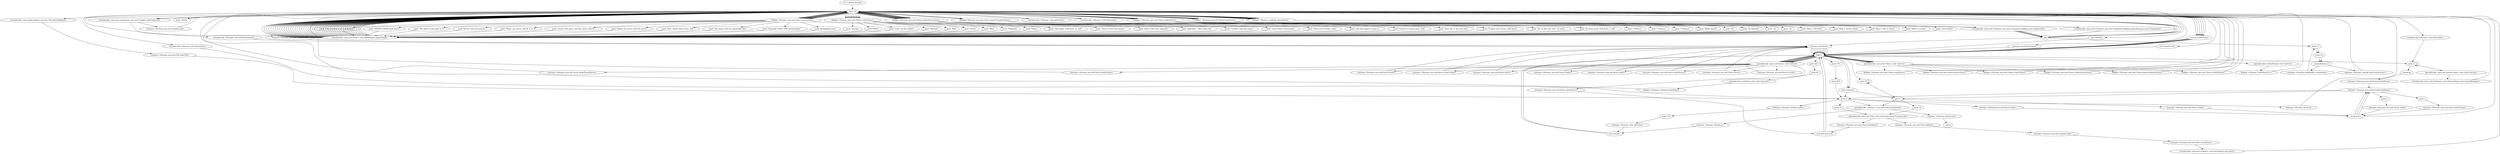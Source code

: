 digraph "" {
    "r0 := @this: Pacman"
    "load.r r0"
    "r0 := @this: Pacman"->"load.r r0";
    "virtualinvoke <java.awt.Component: java.awt.Graphics getGraphics()>"
    "load.r r0"->"virtualinvoke <java.awt.Component: java.awt.Graphics getGraphics()>";
    "staticput <Pacmen: java.awt.Graphics g>"
    "virtualinvoke <java.awt.Component: java.awt.Graphics getGraphics()>"->"staticput <Pacmen: java.awt.Graphics g>";
    "new java.util.Vector"
    "staticput <Pacmen: java.awt.Graphics g>"->"new java.util.Vector";
    "dup1.r"
    "new java.util.Vector"->"dup1.r";
    "specialinvoke <java.util.Vector: void <init>()>"
    "dup1.r"->"specialinvoke <java.util.Vector: void <init>()>";
    "staticput <Pacman: java.util.Vector level1>"
    "specialinvoke <java.util.Vector: void <init>()>"->"staticput <Pacman: java.util.Vector level1>";
    "staticput <Pacman: java.util.Vector level1>"->"new java.util.Vector";
    "new java.util.Vector"->"dup1.r";
    "dup1.r"->"specialinvoke <java.util.Vector: void <init>()>";
    "staticput <Pacman: java.util.Vector level2>"
    "specialinvoke <java.util.Vector: void <init>()>"->"staticput <Pacman: java.util.Vector level2>";
    "staticput <Pacman: java.util.Vector level2>"->"new java.util.Vector";
    "new java.util.Vector"->"dup1.r";
    "dup1.r"->"specialinvoke <java.util.Vector: void <init>()>";
    "staticput <Pacman: java.util.Vector level3>"
    "specialinvoke <java.util.Vector: void <init>()>"->"staticput <Pacman: java.util.Vector level3>";
    "staticput <Pacman: java.util.Vector level3>"->"new java.util.Vector";
    "new java.util.Vector"->"dup1.r";
    "dup1.r"->"specialinvoke <java.util.Vector: void <init>()>";
    "staticput <Pacman: java.util.Vector levelCustom>"
    "specialinvoke <java.util.Vector: void <init>()>"->"staticput <Pacman: java.util.Vector levelCustom>";
    "staticput <Pacman: java.util.Vector levelCustom>"->"new java.util.Vector";
    "new java.util.Vector"->"dup1.r";
    "dup1.r"->"specialinvoke <java.util.Vector: void <init>()>";
    "staticput <Pacman: java.util.Vector sleepThreadVector>"
    "specialinvoke <java.util.Vector: void <init>()>"->"staticput <Pacman: java.util.Vector sleepThreadVector>";
    "staticput <Pacman: java.util.Vector sleepThreadVector>"->"load.r r0";
    "load.r r0"->"virtualinvoke <java.awt.Component: java.awt.Graphics getGraphics()>";
    "staticput <Pacman: java.awt.Graphics gfx>"
    "virtualinvoke <java.awt.Component: java.awt.Graphics getGraphics()>"->"staticput <Pacman: java.awt.Graphics gfx>";
    "staticput <Pacman: java.awt.Graphics gfx>"->"load.r r0";
    "virtualinvoke <Pacman: void initLevel1()>"
    "load.r r0"->"virtualinvoke <Pacman: void initLevel1()>";
    "push 0"
    "virtualinvoke <Pacman: void initLevel1()>"->"push 0";
    "staticput <Pacman: int level>"
    "push 0"->"staticput <Pacman: int level>";
    "staticput <Pacman: int level>"->"load.r r0";
    "new setPanel"
    "load.r r0"->"new setPanel";
    "new setPanel"->"dup1.r";
    "push 425"
    "dup1.r"->"push 425";
    "push 82"
    "push 425"->"push 82";
    "specialinvoke <setPanel: void <init>(int,int)>"
    "push 82"->"specialinvoke <setPanel: void <init>(int,int)>";
    "fieldput <Pacman: setPanel choicePanel>"
    "specialinvoke <setPanel: void <init>(int,int)>"->"fieldput <Pacman: setPanel choicePanel>";
    "fieldput <Pacman: setPanel choicePanel>"->"load.r r0";
    "new java.awt.BorderLayout"
    "load.r r0"->"new java.awt.BorderLayout";
    "new java.awt.BorderLayout"->"dup1.r";
    "push 4"
    "dup1.r"->"push 4";
    "push 4"->"push 4";
    "specialinvoke <java.awt.BorderLayout: void <init>(int,int)>"
    "push 4"->"specialinvoke <java.awt.BorderLayout: void <init>(int,int)>";
    "virtualinvoke <java.awt.Container: void setLayout(java.awt.LayoutManager)>"
    "specialinvoke <java.awt.BorderLayout: void <init>(int,int)>"->"virtualinvoke <java.awt.Container: void setLayout(java.awt.LayoutManager)>";
    "virtualinvoke <java.awt.Container: void setLayout(java.awt.LayoutManager)>"->"load.r r0";
    "push \"South\""
    "load.r r0"->"push \"South\"";
    "push \"South\""->"load.r r0";
    "fieldget <Pacman: setPanel choicePanel>"
    "load.r r0"->"fieldget <Pacman: setPanel choicePanel>";
    "virtualinvoke <java.awt.Container: java.awt.Component add(java.lang.String,java.awt.Component)>"
    "fieldget <Pacman: setPanel choicePanel>"->"virtualinvoke <java.awt.Container: java.awt.Component add(java.lang.String,java.awt.Component)>";
    "pop"
    "virtualinvoke <java.awt.Container: java.awt.Component add(java.lang.String,java.awt.Component)>"->"pop";
    "pop"->"load.r r0";
    "new java.awt.Choice"
    "load.r r0"->"new java.awt.Choice";
    "new java.awt.Choice"->"dup1.r";
    "specialinvoke <java.awt.Choice: void <init>()>"
    "dup1.r"->"specialinvoke <java.awt.Choice: void <init>()>";
    "fieldput <Pacman: java.awt.Choice mapChoice>"
    "specialinvoke <java.awt.Choice: void <init>()>"->"fieldput <Pacman: java.awt.Choice mapChoice>";
    "fieldput <Pacman: java.awt.Choice mapChoice>"->"load.r r0";
    "fieldget <Pacman: java.awt.Choice mapChoice>"
    "load.r r0"->"fieldget <Pacman: java.awt.Choice mapChoice>";
    "push \"Map 1: The Fork\""
    "fieldget <Pacman: java.awt.Choice mapChoice>"->"push \"Map 1: The Fork\"";
    "virtualinvoke <java.awt.Choice: void addItem(java.lang.String)>"
    "push \"Map 1: The Fork\""->"virtualinvoke <java.awt.Choice: void addItem(java.lang.String)>";
    "virtualinvoke <java.awt.Choice: void addItem(java.lang.String)>"->"load.r r0";
    "load.r r0"->"fieldget <Pacman: java.awt.Choice mapChoice>";
    "push \"Map 2: Garden Maze\""
    "fieldget <Pacman: java.awt.Choice mapChoice>"->"push \"Map 2: Garden Maze\"";
    "push \"Map 2: Garden Maze\""->"virtualinvoke <java.awt.Choice: void addItem(java.lang.String)>";
    "virtualinvoke <java.awt.Choice: void addItem(java.lang.String)>"->"load.r r0";
    "load.r r0"->"fieldget <Pacman: java.awt.Choice mapChoice>";
    "push \"Map 3: Ode to Tetris\""
    "fieldget <Pacman: java.awt.Choice mapChoice>"->"push \"Map 3: Ode to Tetris\"";
    "push \"Map 3: Ode to Tetris\""->"virtualinvoke <java.awt.Choice: void addItem(java.lang.String)>";
    "virtualinvoke <java.awt.Choice: void addItem(java.lang.String)>"->"load.r r0";
    "load.r r0"->"fieldget <Pacman: java.awt.Choice mapChoice>";
    "push \"Map 4: Custom\""
    "fieldget <Pacman: java.awt.Choice mapChoice>"->"push \"Map 4: Custom\"";
    "push \"Map 4: Custom\""->"virtualinvoke <java.awt.Choice: void addItem(java.lang.String)>";
    "virtualinvoke <java.awt.Choice: void addItem(java.lang.String)>"->"load.r r0";
    "load.r r0"->"fieldget <Pacman: java.awt.Choice mapChoice>";
    "push \"Level Editor\""
    "fieldget <Pacman: java.awt.Choice mapChoice>"->"push \"Level Editor\"";
    "push \"Level Editor\""->"virtualinvoke <java.awt.Choice: void addItem(java.lang.String)>";
    "virtualinvoke <java.awt.Choice: void addItem(java.lang.String)>"->"load.r r0";
    "load.r r0"->"fieldget <Pacman: setPanel choicePanel>";
    "fieldget <Pacman: setPanel choicePanel>"->"load.r r0";
    "load.r r0"->"fieldget <Pacman: java.awt.Choice mapChoice>";
    "virtualinvoke <java.awt.Container: java.awt.Component add(java.awt.Component)>"
    "fieldget <Pacman: java.awt.Choice mapChoice>"->"virtualinvoke <java.awt.Container: java.awt.Component add(java.awt.Component)>";
    "virtualinvoke <java.awt.Container: java.awt.Component add(java.awt.Component)>"->"pop";
    "pop"->"load.r r0";
    "load.r r0"->"new java.awt.Choice";
    "new java.awt.Choice"->"dup1.r";
    "dup1.r"->"specialinvoke <java.awt.Choice: void <init>()>";
    "fieldput <Pacman: java.awt.Choice instructions>"
    "specialinvoke <java.awt.Choice: void <init>()>"->"fieldput <Pacman: java.awt.Choice instructions>";
    "fieldput <Pacman: java.awt.Choice instructions>"->"load.r r0";
    "fieldget <Pacman: java.awt.Choice instructions>"
    "load.r r0"->"fieldget <Pacman: java.awt.Choice instructions>";
    "push \"INSTRUCTIONS (pull down)\""
    "fieldget <Pacman: java.awt.Choice instructions>"->"push \"INSTRUCTIONS (pull down)\"";
    "push \"INSTRUCTIONS (pull down)\""->"virtualinvoke <java.awt.Choice: void addItem(java.lang.String)>";
    "virtualinvoke <java.awt.Choice: void addItem(java.lang.String)>"->"load.r r0";
    "load.r r0"->"fieldget <Pacman: java.awt.Choice instructions>";
    "push \"The object of the game is to\""
    "fieldget <Pacman: java.awt.Choice instructions>"->"push \"The object of the game is to\"";
    "push \"The object of the game is to\""->"virtualinvoke <java.awt.Choice: void addItem(java.lang.String)>";
    "virtualinvoke <java.awt.Choice: void addItem(java.lang.String)>"->"load.r r0";
    "load.r r0"->"fieldget <Pacman: java.awt.Choice instructions>";
    "push \"kill the other Pac-person.\""
    "fieldget <Pacman: java.awt.Choice instructions>"->"push \"kill the other Pac-person.\"";
    "push \"kill the other Pac-person.\""->"virtualinvoke <java.awt.Choice: void addItem(java.lang.String)>";
    "virtualinvoke <java.awt.Choice: void addItem(java.lang.String)>"->"load.r r0";
    "load.r r0"->"fieldget <Pacman: java.awt.Choice instructions>";
    "push \"Player one moves with W, A, S, D\""
    "fieldget <Pacman: java.awt.Choice instructions>"->"push \"Player one moves with W, A, S, D\"";
    "push \"Player one moves with W, A, S, D\""->"virtualinvoke <java.awt.Choice: void addItem(java.lang.String)>";
    "virtualinvoke <java.awt.Choice: void addItem(java.lang.String)>"->"load.r r0";
    "load.r r0"->"fieldget <Pacman: java.awt.Choice instructions>";
    "push \"shoots with space, and lays mines with B.\""
    "fieldget <Pacman: java.awt.Choice instructions>"->"push \"shoots with space, and lays mines with B.\"";
    "push \"shoots with space, and lays mines with B.\""->"virtualinvoke <java.awt.Choice: void addItem(java.lang.String)>";
    "virtualinvoke <java.awt.Choice: void addItem(java.lang.String)>"->"load.r r0";
    "load.r r0"->"fieldget <Pacman: java.awt.Choice instructions>";
    "push \"Player two moves with the arrow\""
    "fieldget <Pacman: java.awt.Choice instructions>"->"push \"Player two moves with the arrow\"";
    "push \"Player two moves with the arrow\""->"virtualinvoke <java.awt.Choice: void addItem(java.lang.String)>";
    "virtualinvoke <java.awt.Choice: void addItem(java.lang.String)>"->"load.r r0";
    "load.r r0"->"fieldget <Pacman: java.awt.Choice instructions>";
    "push \"keys, shoots with return, and\""
    "fieldget <Pacman: java.awt.Choice instructions>"->"push \"keys, shoots with return, and\"";
    "push \"keys, shoots with return, and\""->"virtualinvoke <java.awt.Choice: void addItem(java.lang.String)>";
    "virtualinvoke <java.awt.Choice: void addItem(java.lang.String)>"->"load.r r0";
    "load.r r0"->"fieldget <Pacman: java.awt.Choice instructions>";
    "push \"lays mines with the apostrophe key.\""
    "fieldget <Pacman: java.awt.Choice instructions>"->"push \"lays mines with the apostrophe key.\"";
    "push \"lays mines with the apostrophe key.\""->"virtualinvoke <java.awt.Choice: void addItem(java.lang.String)>";
    "virtualinvoke <java.awt.Choice: void addItem(java.lang.String)>"->"load.r r0";
    "load.r r0"->"fieldget <Pacman: java.awt.Choice instructions>";
    "push \"Copyright \u00a9 1999 David Kaplan\""
    "fieldget <Pacman: java.awt.Choice instructions>"->"push \"Copyright \u00a9 1999 David Kaplan\"";
    "push \"Copyright \u00a9 1999 David Kaplan\""->"virtualinvoke <java.awt.Choice: void addItem(java.lang.String)>";
    "virtualinvoke <java.awt.Choice: void addItem(java.lang.String)>"->"load.r r0";
    "load.r r0"->"fieldget <Pacman: java.awt.Choice instructions>";
    "push \"davkapl@aol.com\""
    "fieldget <Pacman: java.awt.Choice instructions>"->"push \"davkapl@aol.com\"";
    "push \"davkapl@aol.com\""->"virtualinvoke <java.awt.Choice: void addItem(java.lang.String)>";
    "virtualinvoke <java.awt.Choice: void addItem(java.lang.String)>"->"load.r r0";
    "load.r r0"->"fieldget <Pacman: java.awt.Choice instructions>";
    "push \"http://members.aol.com/davkapl\""
    "fieldget <Pacman: java.awt.Choice instructions>"->"push \"http://members.aol.com/davkapl\"";
    "push \"http://members.aol.com/davkapl\""->"virtualinvoke <java.awt.Choice: void addItem(java.lang.String)>";
    "virtualinvoke <java.awt.Choice: void addItem(java.lang.String)>"->"load.r r0";
    "load.r r0"->"fieldget <Pacman: setPanel choicePanel>";
    "fieldget <Pacman: setPanel choicePanel>"->"load.r r0";
    "load.r r0"->"fieldget <Pacman: java.awt.Choice instructions>";
    "fieldget <Pacman: java.awt.Choice instructions>"->"virtualinvoke <java.awt.Container: java.awt.Component add(java.awt.Component)>";
    "virtualinvoke <java.awt.Container: java.awt.Component add(java.awt.Component)>"->"pop";
    "pop"->"load.r r0";
    "load.r r0"->"new java.awt.Choice";
    "new java.awt.Choice"->"dup1.r";
    "dup1.r"->"specialinvoke <java.awt.Choice: void <init>()>";
    "fieldput <Pacman: java.awt.Choice colorChoice>"
    "specialinvoke <java.awt.Choice: void <init>()>"->"fieldput <Pacman: java.awt.Choice colorChoice>";
    "fieldput <Pacman: java.awt.Choice colorChoice>"->"load.r r0";
    "load.r r0"->"new java.awt.Choice";
    "new java.awt.Choice"->"dup1.r";
    "dup1.r"->"specialinvoke <java.awt.Choice: void <init>()>";
    "fieldput <Pacman: java.awt.Choice editorInstructions>"
    "specialinvoke <java.awt.Choice: void <init>()>"->"fieldput <Pacman: java.awt.Choice editorInstructions>";
    "fieldput <Pacman: java.awt.Choice editorInstructions>"->"load.r r0";
    "fieldget <Pacman: java.awt.Choice colorChoice>"
    "load.r r0"->"fieldget <Pacman: java.awt.Choice colorChoice>";
    "push \"Color List (for editor)\""
    "fieldget <Pacman: java.awt.Choice colorChoice>"->"push \"Color List (for editor)\"";
    "push \"Color List (for editor)\""->"virtualinvoke <java.awt.Choice: void addItem(java.lang.String)>";
    "virtualinvoke <java.awt.Choice: void addItem(java.lang.String)>"->"load.r r0";
    "load.r r0"->"fieldget <Pacman: java.awt.Choice colorChoice>";
    "push \"Random\""
    "fieldget <Pacman: java.awt.Choice colorChoice>"->"push \"Random\"";
    "push \"Random\""->"virtualinvoke <java.awt.Choice: void addItem(java.lang.String)>";
    "virtualinvoke <java.awt.Choice: void addItem(java.lang.String)>"->"load.r r0";
    "load.r r0"->"fieldget <Pacman: java.awt.Choice colorChoice>";
    "push \"Red\""
    "fieldget <Pacman: java.awt.Choice colorChoice>"->"push \"Red\"";
    "push \"Red\""->"virtualinvoke <java.awt.Choice: void addItem(java.lang.String)>";
    "virtualinvoke <java.awt.Choice: void addItem(java.lang.String)>"->"load.r r0";
    "load.r r0"->"fieldget <Pacman: java.awt.Choice colorChoice>";
    "push \"Green\""
    "fieldget <Pacman: java.awt.Choice colorChoice>"->"push \"Green\"";
    "push \"Green\""->"virtualinvoke <java.awt.Choice: void addItem(java.lang.String)>";
    "virtualinvoke <java.awt.Choice: void addItem(java.lang.String)>"->"load.r r0";
    "load.r r0"->"fieldget <Pacman: java.awt.Choice colorChoice>";
    "push \"Blue\""
    "fieldget <Pacman: java.awt.Choice colorChoice>"->"push \"Blue\"";
    "push \"Blue\""->"virtualinvoke <java.awt.Choice: void addItem(java.lang.String)>";
    "virtualinvoke <java.awt.Choice: void addItem(java.lang.String)>"->"load.r r0";
    "load.r r0"->"fieldget <Pacman: java.awt.Choice colorChoice>";
    "push \"Magenta\""
    "fieldget <Pacman: java.awt.Choice colorChoice>"->"push \"Magenta\"";
    "push \"Magenta\""->"virtualinvoke <java.awt.Choice: void addItem(java.lang.String)>";
    "virtualinvoke <java.awt.Choice: void addItem(java.lang.String)>"->"load.r r0";
    "load.r r0"->"fieldget <Pacman: java.awt.Choice colorChoice>";
    "push \"Yellow\""
    "fieldget <Pacman: java.awt.Choice colorChoice>"->"push \"Yellow\"";
    "push \"Yellow\""->"virtualinvoke <java.awt.Choice: void addItem(java.lang.String)>";
    "virtualinvoke <java.awt.Choice: void addItem(java.lang.String)>"->"load.r r0";
    "load.r r0"->"fieldget <Pacman: java.awt.Choice colorChoice>";
    "push \"Orange\""
    "fieldget <Pacman: java.awt.Choice colorChoice>"->"push \"Orange\"";
    "push \"Orange\""->"virtualinvoke <java.awt.Choice: void addItem(java.lang.String)>";
    "virtualinvoke <java.awt.Choice: void addItem(java.lang.String)>"->"load.r r0";
    "load.r r0"->"fieldget <Pacman: java.awt.Choice colorChoice>";
    "push \"White\""
    "fieldget <Pacman: java.awt.Choice colorChoice>"->"push \"White\"";
    "push \"White\""->"virtualinvoke <java.awt.Choice: void addItem(java.lang.String)>";
    "virtualinvoke <java.awt.Choice: void addItem(java.lang.String)>"->"load.r r0";
    "load.r r0"->"fieldget <Pacman: setPanel choicePanel>";
    "fieldget <Pacman: setPanel choicePanel>"->"load.r r0";
    "load.r r0"->"fieldget <Pacman: java.awt.Choice colorChoice>";
    "fieldget <Pacman: java.awt.Choice colorChoice>"->"virtualinvoke <java.awt.Container: java.awt.Component add(java.awt.Component)>";
    "virtualinvoke <java.awt.Container: java.awt.Component add(java.awt.Component)>"->"pop";
    "pop"->"load.r r0";
    "fieldget <Pacman: java.awt.Choice editorInstructions>"
    "load.r r0"->"fieldget <Pacman: java.awt.Choice editorInstructions>";
    "push \"Level Editor Instructions\""
    "fieldget <Pacman: java.awt.Choice editorInstructions>"->"push \"Level Editor Instructions\"";
    "push \"Level Editor Instructions\""->"virtualinvoke <java.awt.Choice: void addItem(java.lang.String)>";
    "virtualinvoke <java.awt.Choice: void addItem(java.lang.String)>"->"load.r r0";
    "load.r r0"->"fieldget <Pacman: java.awt.Choice editorInstructions>";
    "push \"Click once to draw a wall,\""
    "fieldget <Pacman: java.awt.Choice editorInstructions>"->"push \"Click once to draw a wall,\"";
    "push \"Click once to draw a wall,\""->"virtualinvoke <java.awt.Choice: void addItem(java.lang.String)>";
    "virtualinvoke <java.awt.Choice: void addItem(java.lang.String)>"->"load.r r0";
    "load.r r0"->"fieldget <Pacman: java.awt.Choice editorInstructions>";
    "push \"and click again to erase it.\""
    "fieldget <Pacman: java.awt.Choice editorInstructions>"->"push \"and click again to erase it.\"";
    "push \"and click again to erase it.\""->"virtualinvoke <java.awt.Choice: void addItem(java.lang.String)>";
    "virtualinvoke <java.awt.Choice: void addItem(java.lang.String)>"->"load.r r0";
    "load.r r0"->"fieldget <Pacman: java.awt.Choice editorInstructions>";
    "push \"To place an ammo pack, hold\""
    "fieldget <Pacman: java.awt.Choice editorInstructions>"->"push \"To place an ammo pack, hold\"";
    "push \"To place an ammo pack, hold\""->"virtualinvoke <java.awt.Choice: void addItem(java.lang.String)>";
    "virtualinvoke <java.awt.Choice: void addItem(java.lang.String)>"->"load.r r0";
    "load.r r0"->"fieldget <Pacman: java.awt.Choice editorInstructions>";
    "push \"down the \'a\' key and click.\""
    "fieldget <Pacman: java.awt.Choice editorInstructions>"->"push \"down the \'a\' key and click.\"";
    "push \"down the \'a\' key and click.\""->"virtualinvoke <java.awt.Choice: void addItem(java.lang.String)>";
    "virtualinvoke <java.awt.Choice: void addItem(java.lang.String)>"->"load.r r0";
    "load.r r0"->"fieldget <Pacman: java.awt.Choice editorInstructions>";
    "push \"To place mine ammo, hold down\""
    "fieldget <Pacman: java.awt.Choice editorInstructions>"->"push \"To place mine ammo, hold down\"";
    "push \"To place mine ammo, hold down\""->"virtualinvoke <java.awt.Choice: void addItem(java.lang.String)>";
    "virtualinvoke <java.awt.Choice: void addItem(java.lang.String)>"->"load.r r0";
    "load.r r0"->"fieldget <Pacman: java.awt.Choice editorInstructions>";
    "push \"the \'m\' key and click.  To erase\""
    "fieldget <Pacman: java.awt.Choice editorInstructions>"->"push \"the \'m\' key and click.  To erase\"";
    "push \"the \'m\' key and click.  To erase\""->"virtualinvoke <java.awt.Choice: void addItem(java.lang.String)>";
    "virtualinvoke <java.awt.Choice: void addItem(java.lang.String)>"->"load.r r0";
    "load.r r0"->"fieldget <Pacman: java.awt.Choice editorInstructions>";
    "push \"an ammo pack, hold down \'a\' and\""
    "fieldget <Pacman: java.awt.Choice editorInstructions>"->"push \"an ammo pack, hold down \'a\' and\"";
    "push \"an ammo pack, hold down \'a\' and\""->"virtualinvoke <java.awt.Choice: void addItem(java.lang.String)>";
    "virtualinvoke <java.awt.Choice: void addItem(java.lang.String)>"->"load.r r0";
    "load.r r0"->"fieldget <Pacman: java.awt.Choice editorInstructions>";
    "push \"click again; hold down \'m\' and\""
    "fieldget <Pacman: java.awt.Choice editorInstructions>"->"push \"click again; hold down \'m\' and\"";
    "push \"click again; hold down \'m\' and\""->"virtualinvoke <java.awt.Choice: void addItem(java.lang.String)>";
    "virtualinvoke <java.awt.Choice: void addItem(java.lang.String)>"->"load.r r0";
    "load.r r0"->"fieldget <Pacman: java.awt.Choice editorInstructions>";
    "push \"click to erase mine ammo.\""
    "fieldget <Pacman: java.awt.Choice editorInstructions>"->"push \"click to erase mine ammo.\"";
    "push \"click to erase mine ammo.\""->"virtualinvoke <java.awt.Choice: void addItem(java.lang.String)>";
    "virtualinvoke <java.awt.Choice: void addItem(java.lang.String)>"->"load.r r0";
    "load.r r0"->"fieldget <Pacman: java.awt.Choice editorInstructions>";
    "push \"Select wall color using the\""
    "fieldget <Pacman: java.awt.Choice editorInstructions>"->"push \"Select wall color using the\"";
    "push \"Select wall color using the\""->"virtualinvoke <java.awt.Choice: void addItem(java.lang.String)>";
    "virtualinvoke <java.awt.Choice: void addItem(java.lang.String)>"->"load.r r0";
    "load.r r0"->"fieldget <Pacman: java.awt.Choice editorInstructions>";
    "push \"pull-down.  Then select the\""
    "fieldget <Pacman: java.awt.Choice editorInstructions>"->"push \"pull-down.  Then select the\"";
    "push \"pull-down.  Then select the\""->"virtualinvoke <java.awt.Choice: void addItem(java.lang.String)>";
    "virtualinvoke <java.awt.Choice: void addItem(java.lang.String)>"->"load.r r0";
    "load.r r0"->"fieldget <Pacman: java.awt.Choice editorInstructions>";
    "push \"\'Custom\' map and enjoy!\""
    "fieldget <Pacman: java.awt.Choice editorInstructions>"->"push \"\'Custom\' map and enjoy!\"";
    "push \"\'Custom\' map and enjoy!\""->"virtualinvoke <java.awt.Choice: void addItem(java.lang.String)>";
    "virtualinvoke <java.awt.Choice: void addItem(java.lang.String)>"->"load.r r0";
    "load.r r0"->"fieldget <Pacman: setPanel choicePanel>";
    "fieldget <Pacman: setPanel choicePanel>"->"load.r r0";
    "load.r r0"->"fieldget <Pacman: java.awt.Choice editorInstructions>";
    "fieldget <Pacman: java.awt.Choice editorInstructions>"->"virtualinvoke <java.awt.Container: java.awt.Component add(java.awt.Component)>";
    "virtualinvoke <java.awt.Container: java.awt.Component add(java.awt.Component)>"->"pop";
    "push 17"
    "pop"->"push 17";
    "push 16"
    "push 17"->"push 16";
    "newmultiarray 2"
    "push 16"->"newmultiarray 2";
    "staticput <Pacman: boolean[][] customArray>"
    "newmultiarray 2"->"staticput <Pacman: boolean[][] customArray>";
    "staticput <Pacman: boolean[][] customArray>"->"push 17";
    "push 17"->"push 16";
    "push 16"->"newmultiarray 2";
    "staticput <Pacman: char[][] foodCustomArray>"
    "newmultiarray 2"->"staticput <Pacman: char[][] foodCustomArray>";
    "staticput <Pacman: char[][] foodCustomArray>"->"load.r r0";
    "new ColorThread"
    "load.r r0"->"new ColorThread";
    "new ColorThread"->"dup1.r";
    "specialinvoke <ColorThread: void <init>()>"
    "dup1.r"->"specialinvoke <ColorThread: void <init>()>";
    "fieldput <Pacman: ColorThread ct>"
    "specialinvoke <ColorThread: void <init>()>"->"fieldput <Pacman: ColorThread ct>";
    "fieldput <Pacman: ColorThread ct>"->"load.r r0";
    "load.r r0"->"new java.awt.Choice";
    "new java.awt.Choice"->"dup1.r";
    "dup1.r"->"specialinvoke <java.awt.Choice: void <init>()>";
    "fieldput <Pacman: java.awt.Choice playerNumberChoice>"
    "specialinvoke <java.awt.Choice: void <init>()>"->"fieldput <Pacman: java.awt.Choice playerNumberChoice>";
    "fieldput <Pacman: java.awt.Choice playerNumberChoice>"->"load.r r0";
    "fieldget <Pacman: java.awt.Choice playerNumberChoice>"
    "load.r r0"->"fieldget <Pacman: java.awt.Choice playerNumberChoice>";
    "push \"2 Players\""
    "fieldget <Pacman: java.awt.Choice playerNumberChoice>"->"push \"2 Players\"";
    "push \"2 Players\""->"virtualinvoke <java.awt.Choice: void addItem(java.lang.String)>";
    "virtualinvoke <java.awt.Choice: void addItem(java.lang.String)>"->"load.r r0";
    "load.r r0"->"fieldget <Pacman: java.awt.Choice playerNumberChoice>";
    "push \"3 Players\""
    "fieldget <Pacman: java.awt.Choice playerNumberChoice>"->"push \"3 Players\"";
    "push \"3 Players\""->"virtualinvoke <java.awt.Choice: void addItem(java.lang.String)>";
    "virtualinvoke <java.awt.Choice: void addItem(java.lang.String)>"->"load.r r0";
    "load.r r0"->"fieldget <Pacman: java.awt.Choice playerNumberChoice>";
    "push \"4 Players\""
    "fieldget <Pacman: java.awt.Choice playerNumberChoice>"->"push \"4 Players\"";
    "push \"4 Players\""->"virtualinvoke <java.awt.Choice: void addItem(java.lang.String)>";
    "virtualinvoke <java.awt.Choice: void addItem(java.lang.String)>"->"load.r r0";
    "load.r r0"->"new java.awt.Choice";
    "new java.awt.Choice"->"dup1.r";
    "dup1.r"->"specialinvoke <java.awt.Choice: void <init>()>";
    "fieldput <Pacman: java.awt.Choice bulletChoice>"
    "specialinvoke <java.awt.Choice: void <init>()>"->"fieldput <Pacman: java.awt.Choice bulletChoice>";
    "fieldput <Pacman: java.awt.Choice bulletChoice>"->"load.r r0";
    "fieldget <Pacman: java.awt.Choice bulletChoice>"
    "load.r r0"->"fieldget <Pacman: java.awt.Choice bulletChoice>";
    "push \"Bullet Speed\""
    "fieldget <Pacman: java.awt.Choice bulletChoice>"->"push \"Bullet Speed\"";
    "push \"Bullet Speed\""->"virtualinvoke <java.awt.Choice: void addItem(java.lang.String)>";
    "virtualinvoke <java.awt.Choice: void addItem(java.lang.String)>"->"load.r r0";
    "load.r r0"->"fieldget <Pacman: java.awt.Choice bulletChoice>";
    "push \"6x\""
    "fieldget <Pacman: java.awt.Choice bulletChoice>"->"push \"6x\"";
    "push \"6x\""->"virtualinvoke <java.awt.Choice: void addItem(java.lang.String)>";
    "virtualinvoke <java.awt.Choice: void addItem(java.lang.String)>"->"load.r r0";
    "load.r r0"->"fieldget <Pacman: java.awt.Choice bulletChoice>";
    "push \"4x (default)\""
    "fieldget <Pacman: java.awt.Choice bulletChoice>"->"push \"4x (default)\"";
    "push \"4x (default)\""->"virtualinvoke <java.awt.Choice: void addItem(java.lang.String)>";
    "virtualinvoke <java.awt.Choice: void addItem(java.lang.String)>"->"load.r r0";
    "load.r r0"->"fieldget <Pacman: java.awt.Choice bulletChoice>";
    "push \"3x\""
    "fieldget <Pacman: java.awt.Choice bulletChoice>"->"push \"3x\"";
    "push \"3x\""->"virtualinvoke <java.awt.Choice: void addItem(java.lang.String)>";
    "virtualinvoke <java.awt.Choice: void addItem(java.lang.String)>"->"load.r r0";
    "load.r r0"->"fieldget <Pacman: java.awt.Choice bulletChoice>";
    "push \"2x\""
    "fieldget <Pacman: java.awt.Choice bulletChoice>"->"push \"2x\"";
    "push \"2x\""->"virtualinvoke <java.awt.Choice: void addItem(java.lang.String)>";
    "virtualinvoke <java.awt.Choice: void addItem(java.lang.String)>"->"load.r r0";
    "load.r r0"->"fieldget <Pacman: setPanel choicePanel>";
    "fieldget <Pacman: setPanel choicePanel>"->"load.r r0";
    "load.r r0"->"fieldget <Pacman: java.awt.Choice bulletChoice>";
    "fieldget <Pacman: java.awt.Choice bulletChoice>"->"virtualinvoke <java.awt.Container: java.awt.Component add(java.awt.Component)>";
    "virtualinvoke <java.awt.Container: java.awt.Component add(java.awt.Component)>"->"pop";
    "pop"->"new java.util.Vector";
    "new java.util.Vector"->"dup1.r";
    "dup1.r"->"specialinvoke <java.util.Vector: void <init>()>";
    "staticput <Pacman: java.util.Vector food1>"
    "specialinvoke <java.util.Vector: void <init>()>"->"staticput <Pacman: java.util.Vector food1>";
    "staticput <Pacman: java.util.Vector food1>"->"new java.util.Vector";
    "new java.util.Vector"->"dup1.r";
    "dup1.r"->"specialinvoke <java.util.Vector: void <init>()>";
    "staticput <Pacman: java.util.Vector food2>"
    "specialinvoke <java.util.Vector: void <init>()>"->"staticput <Pacman: java.util.Vector food2>";
    "staticput <Pacman: java.util.Vector food2>"->"new java.util.Vector";
    "new java.util.Vector"->"dup1.r";
    "dup1.r"->"specialinvoke <java.util.Vector: void <init>()>";
    "staticput <Pacman: java.util.Vector food3>"
    "specialinvoke <java.util.Vector: void <init>()>"->"staticput <Pacman: java.util.Vector food3>";
    "staticput <Pacman: java.util.Vector food3>"->"new java.util.Vector";
    "new java.util.Vector"->"dup1.r";
    "dup1.r"->"specialinvoke <java.util.Vector: void <init>()>";
    "staticput <Pacman: java.util.Vector foodCustom>"
    "specialinvoke <java.util.Vector: void <init>()>"->"staticput <Pacman: java.util.Vector foodCustom>";
    "staticput <Pacman: java.util.Vector foodCustom>"->"load.r r0";
    "virtualinvoke <Pacman: void initFood1()>"
    "load.r r0"->"virtualinvoke <Pacman: void initFood1()>";
    "virtualinvoke <Pacman: void initFood1()>"->"load.r r0";
    "virtualinvoke <Pacman: void initFood2()>"
    "load.r r0"->"virtualinvoke <Pacman: void initFood2()>";
    "virtualinvoke <Pacman: void initFood2()>"->"load.r r0";
    "virtualinvoke <Pacman: void initFood3()>"
    "load.r r0"->"virtualinvoke <Pacman: void initFood3()>";
    "virtualinvoke <Pacman: void initFood3()>"->"push 4";
    "newarray"
    "push 4"->"newarray";
    "staticput <Pacman: java.util.Vector[] foodArray>"
    "newarray"->"staticput <Pacman: java.util.Vector[] foodArray>";
    "staticget <Pacman: java.util.Vector[] foodArray>"
    "staticput <Pacman: java.util.Vector[] foodArray>"->"staticget <Pacman: java.util.Vector[] foodArray>";
    "staticget <Pacman: java.util.Vector[] foodArray>"->"push 0";
    "staticget <Pacman: java.util.Vector food1>"
    "push 0"->"staticget <Pacman: java.util.Vector food1>";
    "arraywrite.r"
    "staticget <Pacman: java.util.Vector food1>"->"arraywrite.r";
    "arraywrite.r"->"staticget <Pacman: java.util.Vector[] foodArray>";
    "push 1"
    "staticget <Pacman: java.util.Vector[] foodArray>"->"push 1";
    "staticget <Pacman: java.util.Vector food2>"
    "push 1"->"staticget <Pacman: java.util.Vector food2>";
    "staticget <Pacman: java.util.Vector food2>"->"arraywrite.r";
    "arraywrite.r"->"staticget <Pacman: java.util.Vector[] foodArray>";
    "push 2"
    "staticget <Pacman: java.util.Vector[] foodArray>"->"push 2";
    "staticget <Pacman: java.util.Vector food3>"
    "push 2"->"staticget <Pacman: java.util.Vector food3>";
    "staticget <Pacman: java.util.Vector food3>"->"arraywrite.r";
    "arraywrite.r"->"staticget <Pacman: java.util.Vector[] foodArray>";
    "push 3"
    "staticget <Pacman: java.util.Vector[] foodArray>"->"push 3";
    "staticget <Pacman: java.util.Vector foodCustom>"
    "push 3"->"staticget <Pacman: java.util.Vector foodCustom>";
    "staticget <Pacman: java.util.Vector foodCustom>"->"arraywrite.r";
    "arraywrite.r"->"load.r r0";
    "virtualinvoke <Pacman: void initFoodCustom()>"
    "load.r r0"->"virtualinvoke <Pacman: void initFoodCustom()>";
    "virtualinvoke <Pacman: void initFoodCustom()>"->"new java.util.Vector";
    "new java.util.Vector"->"dup1.r";
    "dup1.r"->"specialinvoke <java.util.Vector: void <init>()>";
    "staticput <Pacman: java.util.Vector bulletVector>"
    "specialinvoke <java.util.Vector: void <init>()>"->"staticput <Pacman: java.util.Vector bulletVector>";
    "staticput <Pacman: java.util.Vector bulletVector>"->"new java.util.Vector";
    "new java.util.Vector"->"dup1.r";
    "dup1.r"->"specialinvoke <java.util.Vector: void <init>()>";
    "staticput <Pacman: java.util.Vector mineVector>"
    "specialinvoke <java.util.Vector: void <init>()>"->"staticput <Pacman: java.util.Vector mineVector>";
    "new java.awt.Font"
    "staticput <Pacman: java.util.Vector mineVector>"->"new java.awt.Font";
    "new java.awt.Font"->"dup1.r";
    "push \"Geneva\""
    "dup1.r"->"push \"Geneva\"";
    "push \"Geneva\""->"push 0";
    "push 10"
    "push 0"->"push 10";
    "specialinvoke <java.awt.Font: void <init>(java.lang.String,int,int)>"
    "push 10"->"specialinvoke <java.awt.Font: void <init>(java.lang.String,int,int)>";
    "staticput <Pacman: java.awt.Font normalFont>"
    "specialinvoke <java.awt.Font: void <init>(java.lang.String,int,int)>"->"staticput <Pacman: java.awt.Font normalFont>";
    "staticput <Pacman: java.awt.Font normalFont>"->"new java.awt.Font";
    "new java.awt.Font"->"dup1.r";
    "dup1.r"->"push \"Geneva\"";
    "push \"Geneva\""->"push 1";
    "push 30"
    "push 1"->"push 30";
    "push 30"->"specialinvoke <java.awt.Font: void <init>(java.lang.String,int,int)>";
    "staticput <Pacman: java.awt.Font endFont>"
    "specialinvoke <java.awt.Font: void <init>(java.lang.String,int,int)>"->"staticput <Pacman: java.awt.Font endFont>";
    "staticget <Pacman: java.awt.Graphics gfx>"
    "staticput <Pacman: java.awt.Font endFont>"->"staticget <Pacman: java.awt.Graphics gfx>";
    "staticget <Pacman: java.awt.Font normalFont>"
    "staticget <Pacman: java.awt.Graphics gfx>"->"staticget <Pacman: java.awt.Font normalFont>";
    "virtualinvoke <java.awt.Graphics: void setFont(java.awt.Font)>"
    "staticget <Pacman: java.awt.Font normalFont>"->"virtualinvoke <java.awt.Graphics: void setFont(java.awt.Font)>";
    "virtualinvoke <java.awt.Graphics: void setFont(java.awt.Font)>"->"load.r r0";
    "virtualinvoke <java.applet.Applet: java.net.URL getCodeBase()>"
    "load.r r0"->"virtualinvoke <java.applet.Applet: java.net.URL getCodeBase()>";
    "staticput <Pacman: java.net.URL baseURL>"
    "virtualinvoke <java.applet.Applet: java.net.URL getCodeBase()>"->"staticput <Pacman: java.net.URL baseURL>";
    "staticput <Pacman: java.net.URL baseURL>"->"push 0";
    "staticput <Pacman: boolean ended>"
    "push 0"->"staticput <Pacman: boolean ended>";
    "push 119"
    "staticput <Pacman: boolean ended>"->"push 119";
    "staticput <Pacman: char editorSet>"
    "push 119"->"staticput <Pacman: char editorSet>";
    "new Pacmen"
    "staticput <Pacman: char editorSet>"->"new Pacmen";
    "new Pacmen"->"dup1.r";
    "push 25"
    "dup1.r"->"push 25";
    "push 25"->"push 25";
    "push 25"->"push 1";
    "specialinvoke <Pacmen: void <init>(int,int,boolean)>"
    "push 1"->"specialinvoke <Pacmen: void <init>(int,int,boolean)>";
    "staticput <Pacman: Pacmen p>"
    "specialinvoke <Pacmen: void <init>(int,int,boolean)>"->"staticput <Pacman: Pacmen p>";
    "staticput <Pacman: Pacmen p>"->"new Pacmen";
    "new Pacmen"->"dup1.r";
    "push 375"
    "dup1.r"->"push 375";
    "push 350"
    "push 375"->"push 350";
    "push 350"->"push 0";
    "push 0"->"specialinvoke <Pacmen: void <init>(int,int,boolean)>";
    "staticput <Pacman: Pacmen p2>"
    "specialinvoke <Pacmen: void <init>(int,int,boolean)>"->"staticput <Pacman: Pacmen p2>";
    "return"
    "staticput <Pacman: Pacmen p2>"->"return";
}
